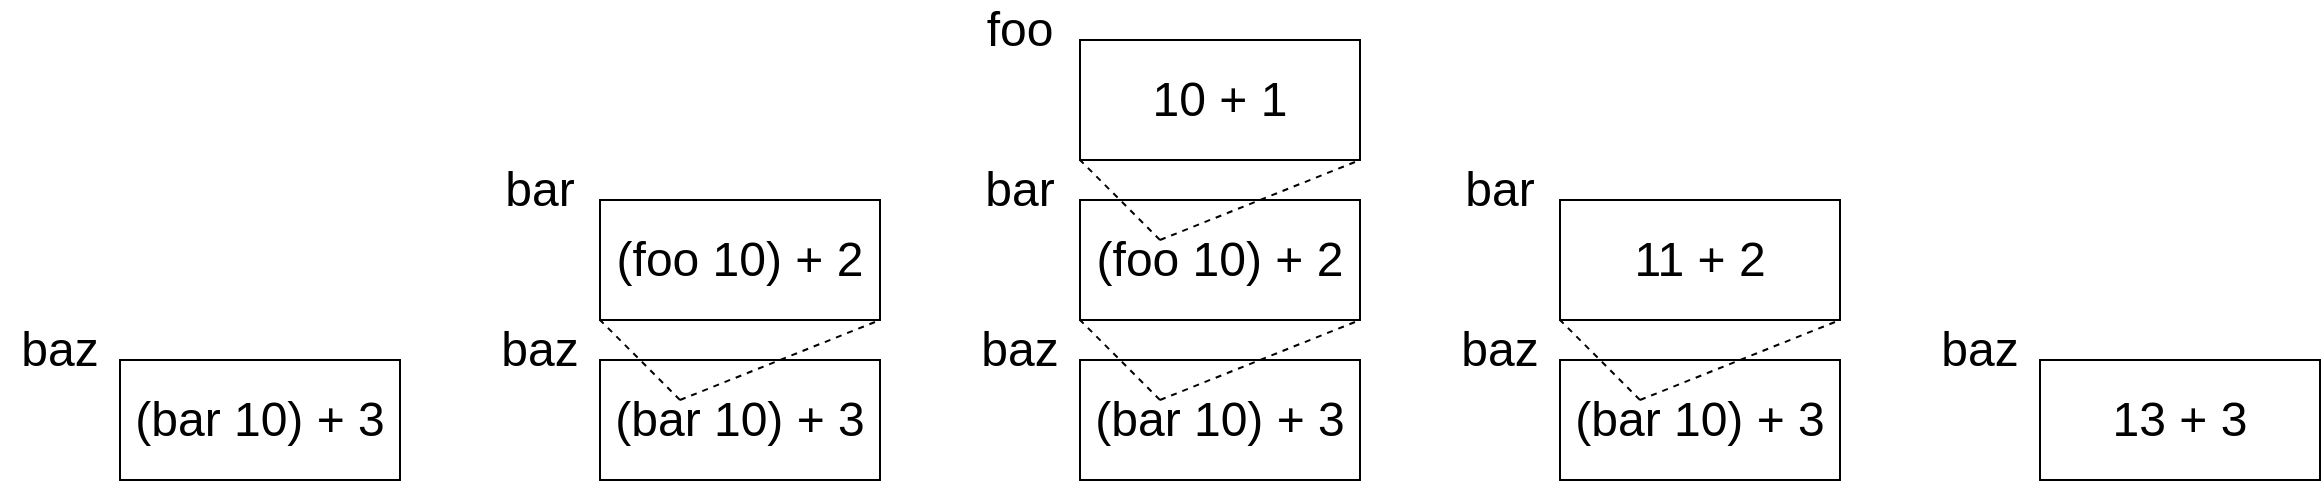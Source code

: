 <mxfile version="18.0.1" type="device"><diagram id="-7RGDf5_qtPXy46xwPTr" name="Page-1"><mxGraphModel dx="1422" dy="705" grid="1" gridSize="10" guides="1" tooltips="1" connect="1" arrows="1" fold="1" page="1" pageScale="1" pageWidth="827" pageHeight="1169" math="0" shadow="0"><root><mxCell id="0"/><mxCell id="1" parent="0"/><mxCell id="Fabx7Bie9PWaZw5kBofs-26" value="&lt;font style=&quot;font-size: 24px;&quot;&gt;(bar 10) + 3&lt;/font&gt;" style="rounded=0;whiteSpace=wrap;html=1;" parent="1" vertex="1"><mxGeometry x="80" y="190" width="140" height="60" as="geometry"/></mxCell><mxCell id="Fabx7Bie9PWaZw5kBofs-35" value="baz" style="text;html=1;strokeColor=none;fillColor=none;align=center;verticalAlign=middle;whiteSpace=wrap;rounded=0;fontSize=24;" parent="1" vertex="1"><mxGeometry x="20" y="170" width="60" height="30" as="geometry"/></mxCell><mxCell id="XRlLBkGIZeISAThIK7Cz-11" value="&lt;font style=&quot;font-size: 24px;&quot;&gt;(bar 10) + 3&lt;/font&gt;" style="rounded=0;whiteSpace=wrap;html=1;" vertex="1" parent="1"><mxGeometry x="800" y="190" width="140" height="60" as="geometry"/></mxCell><mxCell id="XRlLBkGIZeISAThIK7Cz-12" value="11 + 2" style="rounded=0;whiteSpace=wrap;html=1;fontSize=24;" vertex="1" parent="1"><mxGeometry x="800" y="110" width="140" height="60" as="geometry"/></mxCell><mxCell id="XRlLBkGIZeISAThIK7Cz-13" value="" style="endArrow=none;dashed=1;html=1;rounded=0;fontSize=24;entryX=0;entryY=1;entryDx=0;entryDy=0;" edge="1" parent="1" target="XRlLBkGIZeISAThIK7Cz-12"><mxGeometry width="50" height="50" relative="1" as="geometry"><mxPoint x="840" y="210" as="sourcePoint"/><mxPoint x="890" y="160" as="targetPoint"/></mxGeometry></mxCell><mxCell id="XRlLBkGIZeISAThIK7Cz-14" value="" style="endArrow=none;dashed=1;html=1;rounded=0;fontSize=24;entryX=1;entryY=1;entryDx=0;entryDy=0;" edge="1" parent="1" target="XRlLBkGIZeISAThIK7Cz-12"><mxGeometry width="50" height="50" relative="1" as="geometry"><mxPoint x="840" y="210" as="sourcePoint"/><mxPoint x="890" y="160" as="targetPoint"/></mxGeometry></mxCell><mxCell id="XRlLBkGIZeISAThIK7Cz-15" value="bar" style="text;html=1;strokeColor=none;fillColor=none;align=center;verticalAlign=middle;whiteSpace=wrap;rounded=0;fontSize=24;" vertex="1" parent="1"><mxGeometry x="740" y="90" width="60" height="30" as="geometry"/></mxCell><mxCell id="XRlLBkGIZeISAThIK7Cz-16" value="baz" style="text;html=1;strokeColor=none;fillColor=none;align=center;verticalAlign=middle;whiteSpace=wrap;rounded=0;fontSize=24;" vertex="1" parent="1"><mxGeometry x="740" y="170" width="60" height="30" as="geometry"/></mxCell><mxCell id="XRlLBkGIZeISAThIK7Cz-17" value="&lt;font style=&quot;font-size: 24px;&quot;&gt;13 + 3&lt;/font&gt;" style="rounded=0;whiteSpace=wrap;html=1;" vertex="1" parent="1"><mxGeometry x="1040" y="190" width="140" height="60" as="geometry"/></mxCell><mxCell id="XRlLBkGIZeISAThIK7Cz-18" value="baz" style="text;html=1;strokeColor=none;fillColor=none;align=center;verticalAlign=middle;whiteSpace=wrap;rounded=0;fontSize=24;" vertex="1" parent="1"><mxGeometry x="980" y="170" width="60" height="30" as="geometry"/></mxCell><mxCell id="XRlLBkGIZeISAThIK7Cz-19" value="&lt;font style=&quot;font-size: 24px;&quot;&gt;(bar 10) + 3&lt;/font&gt;" style="rounded=0;whiteSpace=wrap;html=1;" vertex="1" parent="1"><mxGeometry x="320" y="190" width="140" height="60" as="geometry"/></mxCell><mxCell id="XRlLBkGIZeISAThIK7Cz-20" value="(foo 10) + 2" style="rounded=0;whiteSpace=wrap;html=1;fontSize=24;" vertex="1" parent="1"><mxGeometry x="320" y="110" width="140" height="60" as="geometry"/></mxCell><mxCell id="XRlLBkGIZeISAThIK7Cz-22" value="" style="endArrow=none;dashed=1;html=1;rounded=0;fontSize=24;entryX=0;entryY=1;entryDx=0;entryDy=0;" edge="1" parent="1" target="XRlLBkGIZeISAThIK7Cz-20"><mxGeometry width="50" height="50" relative="1" as="geometry"><mxPoint x="360" y="210" as="sourcePoint"/><mxPoint x="410" y="160" as="targetPoint"/></mxGeometry></mxCell><mxCell id="XRlLBkGIZeISAThIK7Cz-23" value="" style="endArrow=none;dashed=1;html=1;rounded=0;fontSize=24;entryX=1;entryY=1;entryDx=0;entryDy=0;" edge="1" parent="1" target="XRlLBkGIZeISAThIK7Cz-20"><mxGeometry width="50" height="50" relative="1" as="geometry"><mxPoint x="360" y="210" as="sourcePoint"/><mxPoint x="410" y="160" as="targetPoint"/></mxGeometry></mxCell><mxCell id="XRlLBkGIZeISAThIK7Cz-27" value="bar" style="text;html=1;strokeColor=none;fillColor=none;align=center;verticalAlign=middle;whiteSpace=wrap;rounded=0;fontSize=24;" vertex="1" parent="1"><mxGeometry x="260" y="90" width="60" height="30" as="geometry"/></mxCell><mxCell id="XRlLBkGIZeISAThIK7Cz-28" value="baz" style="text;html=1;strokeColor=none;fillColor=none;align=center;verticalAlign=middle;whiteSpace=wrap;rounded=0;fontSize=24;" vertex="1" parent="1"><mxGeometry x="260" y="170" width="60" height="30" as="geometry"/></mxCell><mxCell id="XRlLBkGIZeISAThIK7Cz-29" value="&lt;font style=&quot;font-size: 24px;&quot;&gt;(bar 10) + 3&lt;/font&gt;" style="rounded=0;whiteSpace=wrap;html=1;" vertex="1" parent="1"><mxGeometry x="560" y="190" width="140" height="60" as="geometry"/></mxCell><mxCell id="XRlLBkGIZeISAThIK7Cz-30" value="(foo 10) + 2" style="rounded=0;whiteSpace=wrap;html=1;fontSize=24;" vertex="1" parent="1"><mxGeometry x="560" y="110" width="140" height="60" as="geometry"/></mxCell><mxCell id="XRlLBkGIZeISAThIK7Cz-31" value="10 + 1" style="rounded=0;whiteSpace=wrap;html=1;fontSize=24;" vertex="1" parent="1"><mxGeometry x="560" y="30" width="140" height="60" as="geometry"/></mxCell><mxCell id="XRlLBkGIZeISAThIK7Cz-32" value="" style="endArrow=none;dashed=1;html=1;rounded=0;fontSize=24;entryX=0;entryY=1;entryDx=0;entryDy=0;" edge="1" parent="1" target="XRlLBkGIZeISAThIK7Cz-30"><mxGeometry width="50" height="50" relative="1" as="geometry"><mxPoint x="600" y="210" as="sourcePoint"/><mxPoint x="650" y="160" as="targetPoint"/></mxGeometry></mxCell><mxCell id="XRlLBkGIZeISAThIK7Cz-33" value="" style="endArrow=none;dashed=1;html=1;rounded=0;fontSize=24;entryX=1;entryY=1;entryDx=0;entryDy=0;" edge="1" parent="1" target="XRlLBkGIZeISAThIK7Cz-30"><mxGeometry width="50" height="50" relative="1" as="geometry"><mxPoint x="600" y="210" as="sourcePoint"/><mxPoint x="650" y="160" as="targetPoint"/></mxGeometry></mxCell><mxCell id="XRlLBkGIZeISAThIK7Cz-34" value="" style="endArrow=none;dashed=1;html=1;rounded=0;fontSize=24;entryX=1;entryY=1;entryDx=0;entryDy=0;" edge="1" parent="1" target="XRlLBkGIZeISAThIK7Cz-31"><mxGeometry width="50" height="50" relative="1" as="geometry"><mxPoint x="600" y="130" as="sourcePoint"/><mxPoint x="650" y="80" as="targetPoint"/></mxGeometry></mxCell><mxCell id="XRlLBkGIZeISAThIK7Cz-35" value="" style="endArrow=none;dashed=1;html=1;rounded=0;fontSize=24;entryX=0;entryY=1;entryDx=0;entryDy=0;" edge="1" parent="1" target="XRlLBkGIZeISAThIK7Cz-31"><mxGeometry width="50" height="50" relative="1" as="geometry"><mxPoint x="600" y="130" as="sourcePoint"/><mxPoint x="650" y="80" as="targetPoint"/></mxGeometry></mxCell><mxCell id="XRlLBkGIZeISAThIK7Cz-36" value="foo" style="text;html=1;strokeColor=none;fillColor=none;align=center;verticalAlign=middle;whiteSpace=wrap;rounded=0;fontSize=24;" vertex="1" parent="1"><mxGeometry x="500" y="10" width="60" height="30" as="geometry"/></mxCell><mxCell id="XRlLBkGIZeISAThIK7Cz-37" value="bar" style="text;html=1;strokeColor=none;fillColor=none;align=center;verticalAlign=middle;whiteSpace=wrap;rounded=0;fontSize=24;" vertex="1" parent="1"><mxGeometry x="500" y="90" width="60" height="30" as="geometry"/></mxCell><mxCell id="XRlLBkGIZeISAThIK7Cz-38" value="baz" style="text;html=1;strokeColor=none;fillColor=none;align=center;verticalAlign=middle;whiteSpace=wrap;rounded=0;fontSize=24;" vertex="1" parent="1"><mxGeometry x="500" y="170" width="60" height="30" as="geometry"/></mxCell></root></mxGraphModel></diagram></mxfile>
